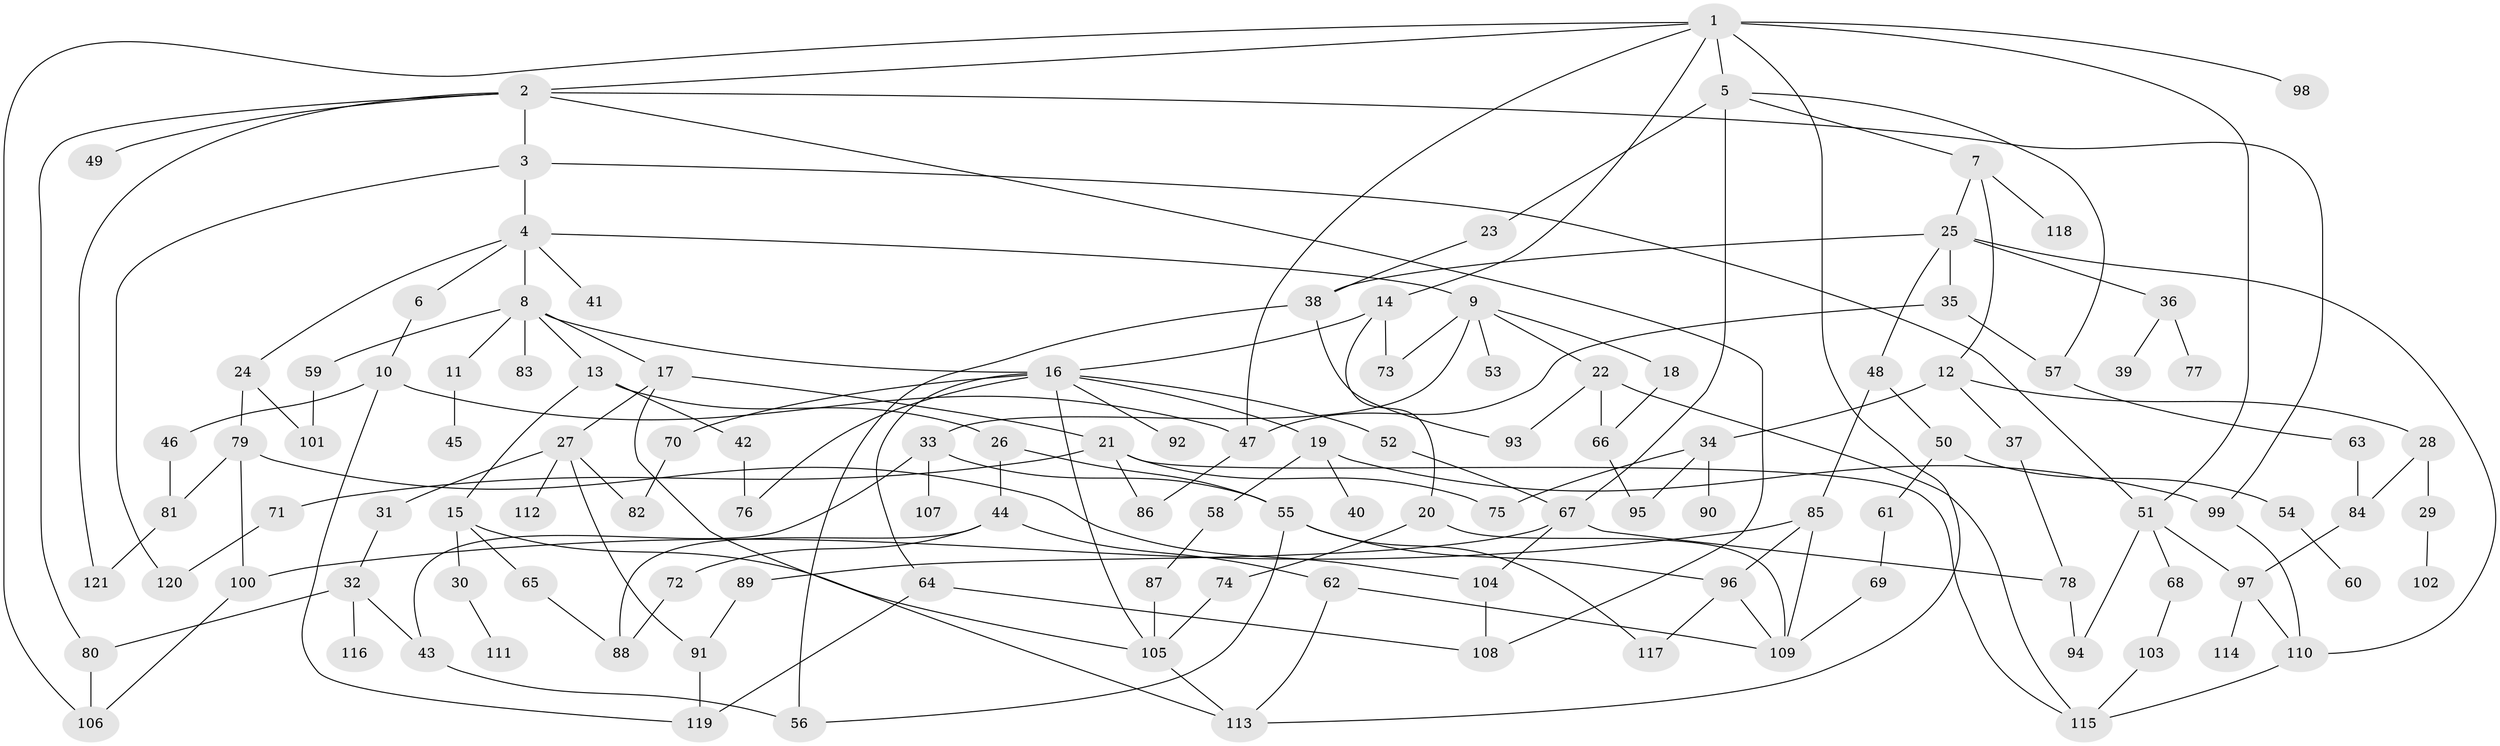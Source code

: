 // Generated by graph-tools (version 1.1) at 2025/13/03/09/25 04:13:15]
// undirected, 121 vertices, 177 edges
graph export_dot {
graph [start="1"]
  node [color=gray90,style=filled];
  1;
  2;
  3;
  4;
  5;
  6;
  7;
  8;
  9;
  10;
  11;
  12;
  13;
  14;
  15;
  16;
  17;
  18;
  19;
  20;
  21;
  22;
  23;
  24;
  25;
  26;
  27;
  28;
  29;
  30;
  31;
  32;
  33;
  34;
  35;
  36;
  37;
  38;
  39;
  40;
  41;
  42;
  43;
  44;
  45;
  46;
  47;
  48;
  49;
  50;
  51;
  52;
  53;
  54;
  55;
  56;
  57;
  58;
  59;
  60;
  61;
  62;
  63;
  64;
  65;
  66;
  67;
  68;
  69;
  70;
  71;
  72;
  73;
  74;
  75;
  76;
  77;
  78;
  79;
  80;
  81;
  82;
  83;
  84;
  85;
  86;
  87;
  88;
  89;
  90;
  91;
  92;
  93;
  94;
  95;
  96;
  97;
  98;
  99;
  100;
  101;
  102;
  103;
  104;
  105;
  106;
  107;
  108;
  109;
  110;
  111;
  112;
  113;
  114;
  115;
  116;
  117;
  118;
  119;
  120;
  121;
  1 -- 2;
  1 -- 5;
  1 -- 14;
  1 -- 47;
  1 -- 51;
  1 -- 98;
  1 -- 106;
  1 -- 113;
  2 -- 3;
  2 -- 49;
  2 -- 80;
  2 -- 121;
  2 -- 99;
  2 -- 108;
  3 -- 4;
  3 -- 120;
  3 -- 51;
  4 -- 6;
  4 -- 8;
  4 -- 9;
  4 -- 24;
  4 -- 41;
  5 -- 7;
  5 -- 23;
  5 -- 57;
  5 -- 67;
  6 -- 10;
  7 -- 12;
  7 -- 25;
  7 -- 118;
  8 -- 11;
  8 -- 13;
  8 -- 16;
  8 -- 17;
  8 -- 59;
  8 -- 83;
  9 -- 18;
  9 -- 22;
  9 -- 33;
  9 -- 53;
  9 -- 73;
  10 -- 46;
  10 -- 119;
  10 -- 47;
  11 -- 45;
  12 -- 28;
  12 -- 34;
  12 -- 37;
  13 -- 15;
  13 -- 26;
  13 -- 42;
  14 -- 20;
  14 -- 73;
  14 -- 16;
  15 -- 30;
  15 -- 65;
  15 -- 105;
  16 -- 19;
  16 -- 52;
  16 -- 64;
  16 -- 70;
  16 -- 92;
  16 -- 105;
  16 -- 76;
  17 -- 21;
  17 -- 27;
  17 -- 113;
  18 -- 66;
  19 -- 40;
  19 -- 58;
  19 -- 99;
  20 -- 74;
  20 -- 109;
  21 -- 71;
  21 -- 86;
  21 -- 115;
  21 -- 75;
  22 -- 93;
  22 -- 66;
  22 -- 115;
  23 -- 38;
  24 -- 79;
  24 -- 101;
  25 -- 35;
  25 -- 36;
  25 -- 38;
  25 -- 48;
  25 -- 110;
  26 -- 44;
  26 -- 55;
  27 -- 31;
  27 -- 91;
  27 -- 112;
  27 -- 82;
  28 -- 29;
  28 -- 84;
  29 -- 102;
  30 -- 111;
  31 -- 32;
  32 -- 116;
  32 -- 43;
  32 -- 80;
  33 -- 43;
  33 -- 55;
  33 -- 107;
  34 -- 75;
  34 -- 90;
  34 -- 95;
  35 -- 47;
  35 -- 57;
  36 -- 39;
  36 -- 77;
  37 -- 78;
  38 -- 56;
  38 -- 93;
  42 -- 76;
  43 -- 56;
  44 -- 62;
  44 -- 72;
  44 -- 88;
  46 -- 81;
  47 -- 86;
  48 -- 50;
  48 -- 85;
  50 -- 54;
  50 -- 61;
  51 -- 68;
  51 -- 94;
  51 -- 97;
  52 -- 67;
  54 -- 60;
  55 -- 117;
  55 -- 56;
  55 -- 96;
  57 -- 63;
  58 -- 87;
  59 -- 101;
  61 -- 69;
  62 -- 109;
  62 -- 113;
  63 -- 84;
  64 -- 108;
  64 -- 119;
  65 -- 88;
  66 -- 95;
  67 -- 78;
  67 -- 89;
  67 -- 104;
  68 -- 103;
  69 -- 109;
  70 -- 82;
  71 -- 120;
  72 -- 88;
  74 -- 105;
  78 -- 94;
  79 -- 81;
  79 -- 100;
  79 -- 104;
  80 -- 106;
  81 -- 121;
  84 -- 97;
  85 -- 96;
  85 -- 109;
  85 -- 100;
  87 -- 105;
  89 -- 91;
  91 -- 119;
  96 -- 109;
  96 -- 117;
  97 -- 110;
  97 -- 114;
  99 -- 110;
  100 -- 106;
  103 -- 115;
  104 -- 108;
  105 -- 113;
  110 -- 115;
}
